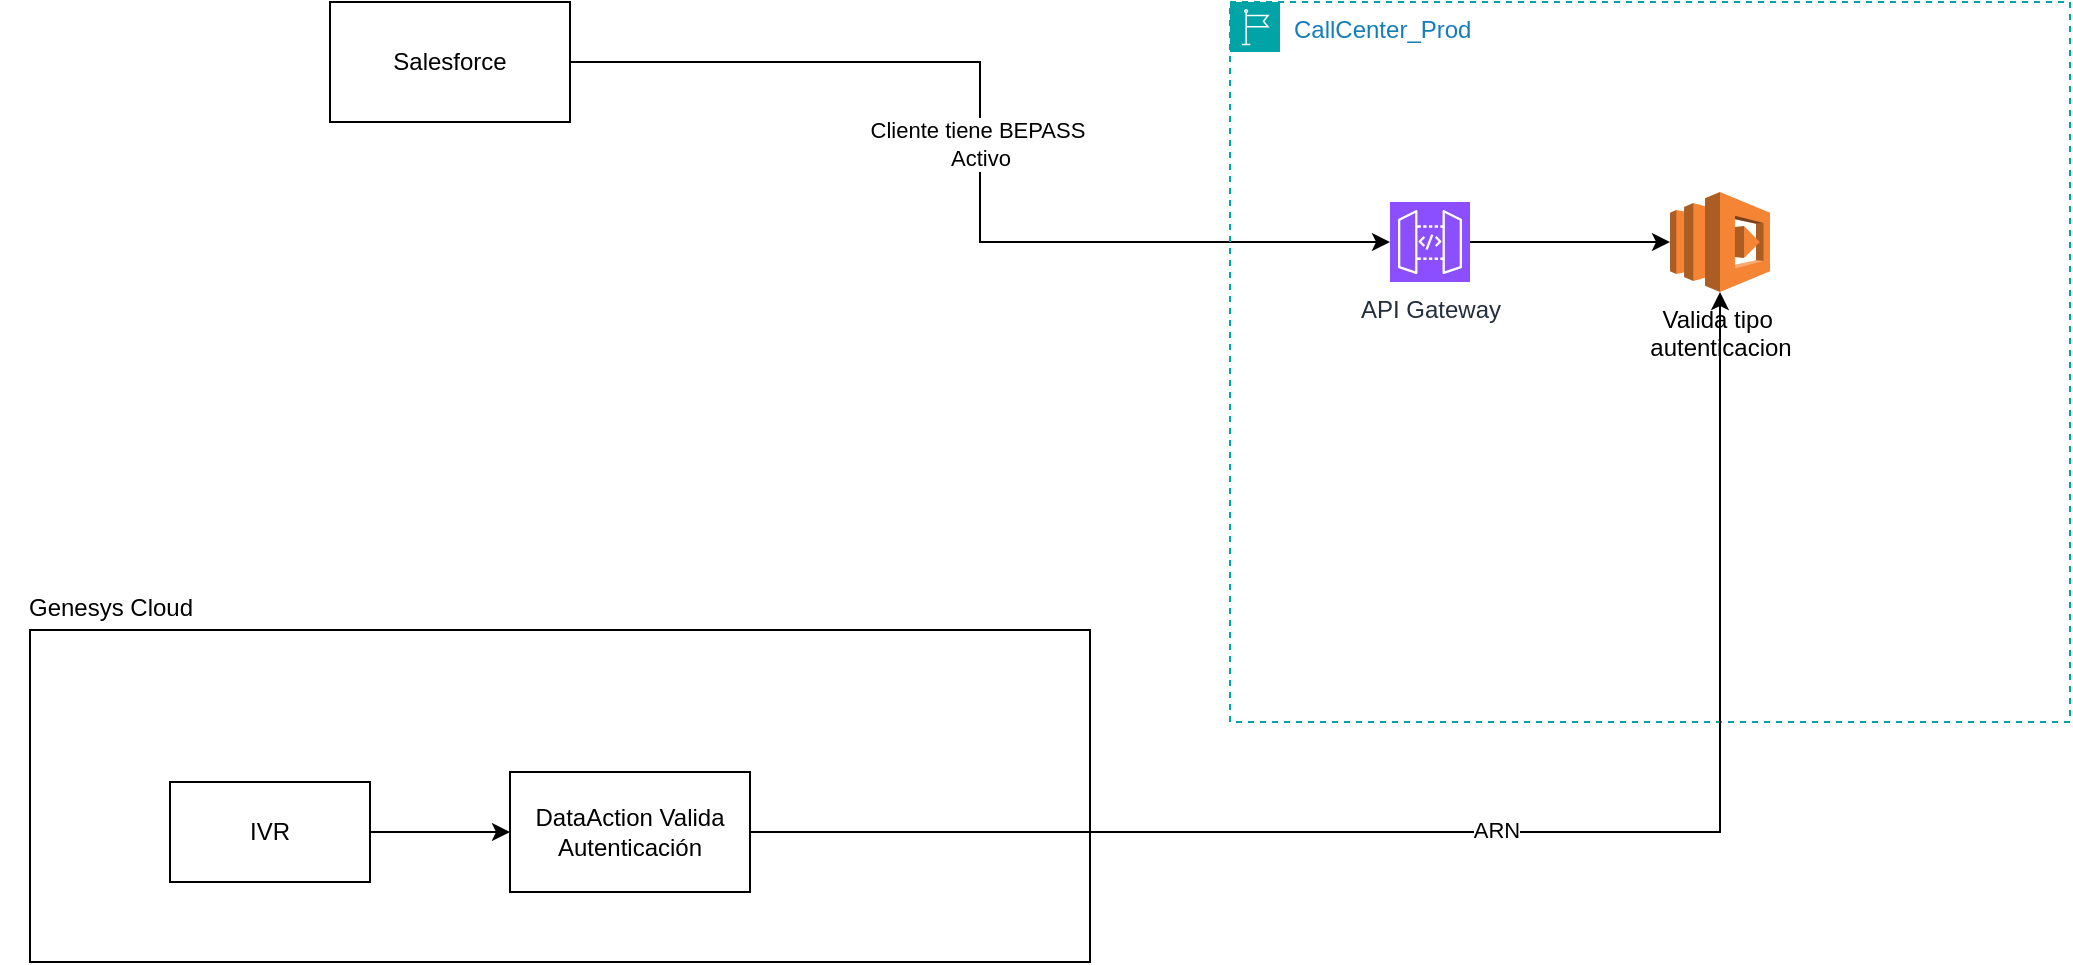 <mxfile version="26.0.16">
  <diagram name="Página-1" id="vBr23Gh20WZKGTqE2Cpy">
    <mxGraphModel dx="1674" dy="746" grid="1" gridSize="10" guides="1" tooltips="1" connect="1" arrows="1" fold="1" page="1" pageScale="1" pageWidth="1169" pageHeight="827" math="0" shadow="0">
      <root>
        <mxCell id="0" />
        <mxCell id="1" parent="0" />
        <mxCell id="rS9MF68eR8BM3vYg2wUR-3" value="" style="edgeStyle=orthogonalEdgeStyle;rounded=0;orthogonalLoop=1;jettySize=auto;html=1;entryX=0;entryY=0.5;entryDx=0;entryDy=0;entryPerimeter=0;" edge="1" parent="1" source="rS9MF68eR8BM3vYg2wUR-1" target="rS9MF68eR8BM3vYg2wUR-8">
          <mxGeometry relative="1" as="geometry">
            <mxPoint x="630" y="235" as="targetPoint" />
          </mxGeometry>
        </mxCell>
        <mxCell id="rS9MF68eR8BM3vYg2wUR-4" value="Cliente tiene BEPASS&amp;nbsp;&lt;div&gt;Activo&lt;/div&gt;" style="edgeLabel;html=1;align=center;verticalAlign=middle;resizable=0;points=[];" vertex="1" connectable="0" parent="rS9MF68eR8BM3vYg2wUR-3">
          <mxGeometry x="-0.126" y="3" relative="1" as="geometry">
            <mxPoint x="-3" y="27" as="offset" />
          </mxGeometry>
        </mxCell>
        <mxCell id="rS9MF68eR8BM3vYg2wUR-1" value="Salesforce" style="rounded=0;whiteSpace=wrap;html=1;" vertex="1" parent="1">
          <mxGeometry x="260" y="100" width="120" height="60" as="geometry" />
        </mxCell>
        <mxCell id="rS9MF68eR8BM3vYg2wUR-6" value="CallCenter_Prod" style="points=[[0,0],[0.25,0],[0.5,0],[0.75,0],[1,0],[1,0.25],[1,0.5],[1,0.75],[1,1],[0.75,1],[0.5,1],[0.25,1],[0,1],[0,0.75],[0,0.5],[0,0.25]];outlineConnect=0;gradientColor=none;html=1;whiteSpace=wrap;fontSize=12;fontStyle=0;container=1;pointerEvents=0;collapsible=0;recursiveResize=0;shape=mxgraph.aws4.group;grIcon=mxgraph.aws4.group_region;strokeColor=#00A4A6;fillColor=none;verticalAlign=top;align=left;spacingLeft=30;fontColor=#147EBA;dashed=1;" vertex="1" parent="1">
          <mxGeometry x="710" y="100" width="420" height="360" as="geometry" />
        </mxCell>
        <mxCell id="rS9MF68eR8BM3vYg2wUR-8" value="API Gateway" style="sketch=0;points=[[0,0,0],[0.25,0,0],[0.5,0,0],[0.75,0,0],[1,0,0],[0,1,0],[0.25,1,0],[0.5,1,0],[0.75,1,0],[1,1,0],[0,0.25,0],[0,0.5,0],[0,0.75,0],[1,0.25,0],[1,0.5,0],[1,0.75,0]];outlineConnect=0;fontColor=#232F3E;fillColor=#8C4FFF;strokeColor=#ffffff;dashed=0;verticalLabelPosition=bottom;verticalAlign=top;align=center;html=1;fontSize=12;fontStyle=0;aspect=fixed;shape=mxgraph.aws4.resourceIcon;resIcon=mxgraph.aws4.api_gateway;" vertex="1" parent="rS9MF68eR8BM3vYg2wUR-6">
          <mxGeometry x="80" y="100" width="40" height="40" as="geometry" />
        </mxCell>
        <mxCell id="rS9MF68eR8BM3vYg2wUR-9" value="Valida tipo&amp;nbsp;&lt;div&gt;autenticacion&lt;/div&gt;" style="outlineConnect=0;dashed=0;verticalLabelPosition=bottom;verticalAlign=top;align=center;html=1;shape=mxgraph.aws3.lambda;fillColor=#F58534;gradientColor=none;" vertex="1" parent="rS9MF68eR8BM3vYg2wUR-6">
          <mxGeometry x="220" y="95" width="50" height="50" as="geometry" />
        </mxCell>
        <mxCell id="rS9MF68eR8BM3vYg2wUR-10" style="edgeStyle=orthogonalEdgeStyle;rounded=0;orthogonalLoop=1;jettySize=auto;html=1;entryX=0;entryY=0.5;entryDx=0;entryDy=0;entryPerimeter=0;" edge="1" parent="rS9MF68eR8BM3vYg2wUR-6" source="rS9MF68eR8BM3vYg2wUR-8" target="rS9MF68eR8BM3vYg2wUR-9">
          <mxGeometry relative="1" as="geometry" />
        </mxCell>
        <mxCell id="rS9MF68eR8BM3vYg2wUR-11" value="" style="rounded=0;whiteSpace=wrap;html=1;" vertex="1" parent="1">
          <mxGeometry x="110" y="414" width="530" height="166" as="geometry" />
        </mxCell>
        <mxCell id="rS9MF68eR8BM3vYg2wUR-12" value="Genesys Cloud" style="text;html=1;align=center;verticalAlign=middle;resizable=0;points=[];autosize=1;strokeColor=none;fillColor=none;" vertex="1" parent="1">
          <mxGeometry x="95" y="388" width="110" height="30" as="geometry" />
        </mxCell>
        <mxCell id="rS9MF68eR8BM3vYg2wUR-16" value="" style="edgeStyle=orthogonalEdgeStyle;rounded=0;orthogonalLoop=1;jettySize=auto;html=1;" edge="1" parent="1" source="rS9MF68eR8BM3vYg2wUR-13" target="rS9MF68eR8BM3vYg2wUR-15">
          <mxGeometry relative="1" as="geometry" />
        </mxCell>
        <mxCell id="rS9MF68eR8BM3vYg2wUR-13" value="IVR" style="rounded=0;whiteSpace=wrap;html=1;" vertex="1" parent="1">
          <mxGeometry x="180" y="490" width="100" height="50" as="geometry" />
        </mxCell>
        <mxCell id="rS9MF68eR8BM3vYg2wUR-19" style="edgeStyle=orthogonalEdgeStyle;rounded=0;orthogonalLoop=1;jettySize=auto;html=1;" edge="1" parent="1" source="rS9MF68eR8BM3vYg2wUR-15" target="rS9MF68eR8BM3vYg2wUR-9">
          <mxGeometry relative="1" as="geometry" />
        </mxCell>
        <mxCell id="rS9MF68eR8BM3vYg2wUR-20" value="ARN" style="edgeLabel;html=1;align=center;verticalAlign=middle;resizable=0;points=[];" vertex="1" connectable="0" parent="rS9MF68eR8BM3vYg2wUR-19">
          <mxGeometry x="-0.012" y="1" relative="1" as="geometry">
            <mxPoint as="offset" />
          </mxGeometry>
        </mxCell>
        <mxCell id="rS9MF68eR8BM3vYg2wUR-15" value="DataAction Valida Autenticación" style="whiteSpace=wrap;html=1;rounded=0;" vertex="1" parent="1">
          <mxGeometry x="350" y="485" width="120" height="60" as="geometry" />
        </mxCell>
      </root>
    </mxGraphModel>
  </diagram>
</mxfile>
